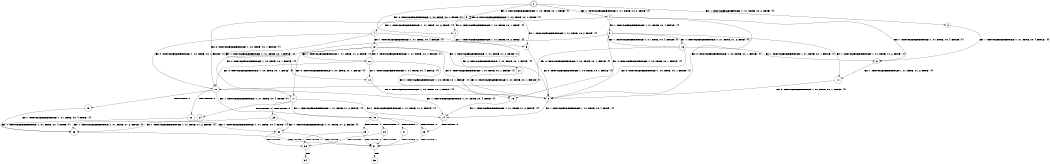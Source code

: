 digraph BCG {
size = "7, 10.5";
center = TRUE;
node [shape = circle];
0 [peripheries = 2];
0 -> 1 [label = "EX !0 !ATOMIC_EXCH_BRANCH (1, +0, TRUE, +0, 1, TRUE) !{}"];
0 -> 2 [label = "EX !1 !ATOMIC_EXCH_BRANCH (1, +1, TRUE, +0, 2, TRUE) !{}"];
0 -> 3 [label = "EX !0 !ATOMIC_EXCH_BRANCH (1, +0, TRUE, +0, 1, TRUE) !{}"];
0 -> 4 [label = "EX !1 !ATOMIC_EXCH_BRANCH (1, +1, TRUE, +0, 2, TRUE) !{}"];
1 -> 5 [label = "EX !1 !ATOMIC_EXCH_BRANCH (1, +1, TRUE, +0, 2, TRUE) !{}"];
2 -> 6 [label = "EX !1 !ATOMIC_EXCH_BRANCH (1, +1, TRUE, +0, 4, FALSE) !{}"];
3 -> 1 [label = "EX !0 !ATOMIC_EXCH_BRANCH (1, +0, TRUE, +0, 1, TRUE) !{}"];
3 -> 5 [label = "EX !1 !ATOMIC_EXCH_BRANCH (1, +1, TRUE, +0, 2, TRUE) !{}"];
3 -> 3 [label = "EX !0 !ATOMIC_EXCH_BRANCH (1, +0, TRUE, +0, 1, TRUE) !{}"];
3 -> 7 [label = "EX !1 !ATOMIC_EXCH_BRANCH (1, +1, TRUE, +0, 2, TRUE) !{}"];
4 -> 6 [label = "EX !1 !ATOMIC_EXCH_BRANCH (1, +1, TRUE, +0, 4, FALSE) !{}"];
4 -> 8 [label = "EX !0 !ATOMIC_EXCH_BRANCH (1, +0, TRUE, +0, 1, FALSE) !{}"];
4 -> 9 [label = "EX !1 !ATOMIC_EXCH_BRANCH (1, +1, TRUE, +0, 4, FALSE) !{}"];
4 -> 10 [label = "EX !0 !ATOMIC_EXCH_BRANCH (1, +0, TRUE, +0, 1, FALSE) !{}"];
5 -> 8 [label = "EX !0 !ATOMIC_EXCH_BRANCH (1, +0, TRUE, +0, 1, FALSE) !{}"];
6 -> 11 [label = "EX !1 !ATOMIC_EXCH_BRANCH (1, +1, TRUE, +1, 2, TRUE) !{}"];
7 -> 8 [label = "EX !0 !ATOMIC_EXCH_BRANCH (1, +0, TRUE, +0, 1, FALSE) !{}"];
7 -> 12 [label = "EX !1 !ATOMIC_EXCH_BRANCH (1, +1, TRUE, +0, 4, FALSE) !{}"];
7 -> 10 [label = "EX !0 !ATOMIC_EXCH_BRANCH (1, +0, TRUE, +0, 1, FALSE) !{}"];
7 -> 13 [label = "EX !1 !ATOMIC_EXCH_BRANCH (1, +1, TRUE, +0, 4, FALSE) !{}"];
8 -> 14 [label = "EX !1 !ATOMIC_EXCH_BRANCH (1, +1, TRUE, +0, 4, TRUE) !{}"];
9 -> 11 [label = "EX !1 !ATOMIC_EXCH_BRANCH (1, +1, TRUE, +1, 2, TRUE) !{}"];
9 -> 15 [label = "EX !0 !ATOMIC_EXCH_BRANCH (1, +0, TRUE, +0, 1, FALSE) !{}"];
9 -> 16 [label = "EX !1 !ATOMIC_EXCH_BRANCH (1, +1, TRUE, +1, 2, TRUE) !{}"];
9 -> 17 [label = "EX !0 !ATOMIC_EXCH_BRANCH (1, +0, TRUE, +0, 1, FALSE) !{}"];
10 -> 14 [label = "EX !1 !ATOMIC_EXCH_BRANCH (1, +1, TRUE, +0, 4, TRUE) !{}"];
10 -> 18 [label = "TERMINATE !0"];
10 -> 19 [label = "EX !1 !ATOMIC_EXCH_BRANCH (1, +1, TRUE, +0, 4, TRUE) !{}"];
10 -> 20 [label = "TERMINATE !0"];
11 -> 8 [label = "EX !0 !ATOMIC_EXCH_BRANCH (1, +0, TRUE, +0, 1, FALSE) !{}"];
12 -> 15 [label = "EX !0 !ATOMIC_EXCH_BRANCH (1, +0, TRUE, +0, 1, FALSE) !{}"];
13 -> 15 [label = "EX !0 !ATOMIC_EXCH_BRANCH (1, +0, TRUE, +0, 1, FALSE) !{}"];
13 -> 21 [label = "EX !1 !ATOMIC_EXCH_BRANCH (1, +1, TRUE, +1, 2, TRUE) !{}"];
13 -> 17 [label = "EX !0 !ATOMIC_EXCH_BRANCH (1, +0, TRUE, +0, 1, FALSE) !{}"];
13 -> 22 [label = "EX !1 !ATOMIC_EXCH_BRANCH (1, +1, TRUE, +1, 2, TRUE) !{}"];
14 -> 23 [label = "TERMINATE !0"];
15 -> 14 [label = "EX !1 !ATOMIC_EXCH_BRANCH (1, +1, TRUE, +1, 2, FALSE) !{}"];
16 -> 6 [label = "EX !1 !ATOMIC_EXCH_BRANCH (1, +1, TRUE, +0, 4, FALSE) !{}"];
16 -> 8 [label = "EX !0 !ATOMIC_EXCH_BRANCH (1, +0, TRUE, +0, 1, FALSE) !{}"];
16 -> 9 [label = "EX !1 !ATOMIC_EXCH_BRANCH (1, +1, TRUE, +0, 4, FALSE) !{}"];
16 -> 10 [label = "EX !0 !ATOMIC_EXCH_BRANCH (1, +0, TRUE, +0, 1, FALSE) !{}"];
17 -> 14 [label = "EX !1 !ATOMIC_EXCH_BRANCH (1, +1, TRUE, +1, 2, FALSE) !{}"];
17 -> 24 [label = "TERMINATE !0"];
17 -> 19 [label = "EX !1 !ATOMIC_EXCH_BRANCH (1, +1, TRUE, +1, 2, FALSE) !{}"];
17 -> 25 [label = "TERMINATE !0"];
18 -> 26 [label = "EX !1 !ATOMIC_EXCH_BRANCH (1, +1, TRUE, +0, 4, TRUE) !{}"];
19 -> 23 [label = "TERMINATE !0"];
19 -> 27 [label = "TERMINATE !1"];
19 -> 28 [label = "TERMINATE !0"];
19 -> 29 [label = "TERMINATE !1"];
20 -> 26 [label = "EX !1 !ATOMIC_EXCH_BRANCH (1, +1, TRUE, +0, 4, TRUE) !{}"];
20 -> 30 [label = "EX !1 !ATOMIC_EXCH_BRANCH (1, +1, TRUE, +0, 4, TRUE) !{}"];
21 -> 8 [label = "EX !0 !ATOMIC_EXCH_BRANCH (1, +0, TRUE, +0, 1, FALSE) !{}"];
22 -> 8 [label = "EX !0 !ATOMIC_EXCH_BRANCH (1, +0, TRUE, +0, 1, FALSE) !{}"];
22 -> 12 [label = "EX !1 !ATOMIC_EXCH_BRANCH (1, +1, TRUE, +0, 4, FALSE) !{}"];
22 -> 10 [label = "EX !0 !ATOMIC_EXCH_BRANCH (1, +0, TRUE, +0, 1, FALSE) !{}"];
22 -> 13 [label = "EX !1 !ATOMIC_EXCH_BRANCH (1, +1, TRUE, +0, 4, FALSE) !{}"];
23 -> 31 [label = "TERMINATE !1"];
24 -> 26 [label = "EX !1 !ATOMIC_EXCH_BRANCH (1, +1, TRUE, +1, 2, FALSE) !{}"];
25 -> 26 [label = "EX !1 !ATOMIC_EXCH_BRANCH (1, +1, TRUE, +1, 2, FALSE) !{}"];
25 -> 30 [label = "EX !1 !ATOMIC_EXCH_BRANCH (1, +1, TRUE, +1, 2, FALSE) !{}"];
26 -> 31 [label = "TERMINATE !1"];
27 -> 31 [label = "TERMINATE !0"];
28 -> 31 [label = "TERMINATE !1"];
28 -> 32 [label = "TERMINATE !1"];
29 -> 31 [label = "TERMINATE !0"];
29 -> 32 [label = "TERMINATE !0"];
30 -> 31 [label = "TERMINATE !1"];
30 -> 32 [label = "TERMINATE !1"];
31 -> 33 [label = "exit"];
32 -> 34 [label = "exit"];
}

